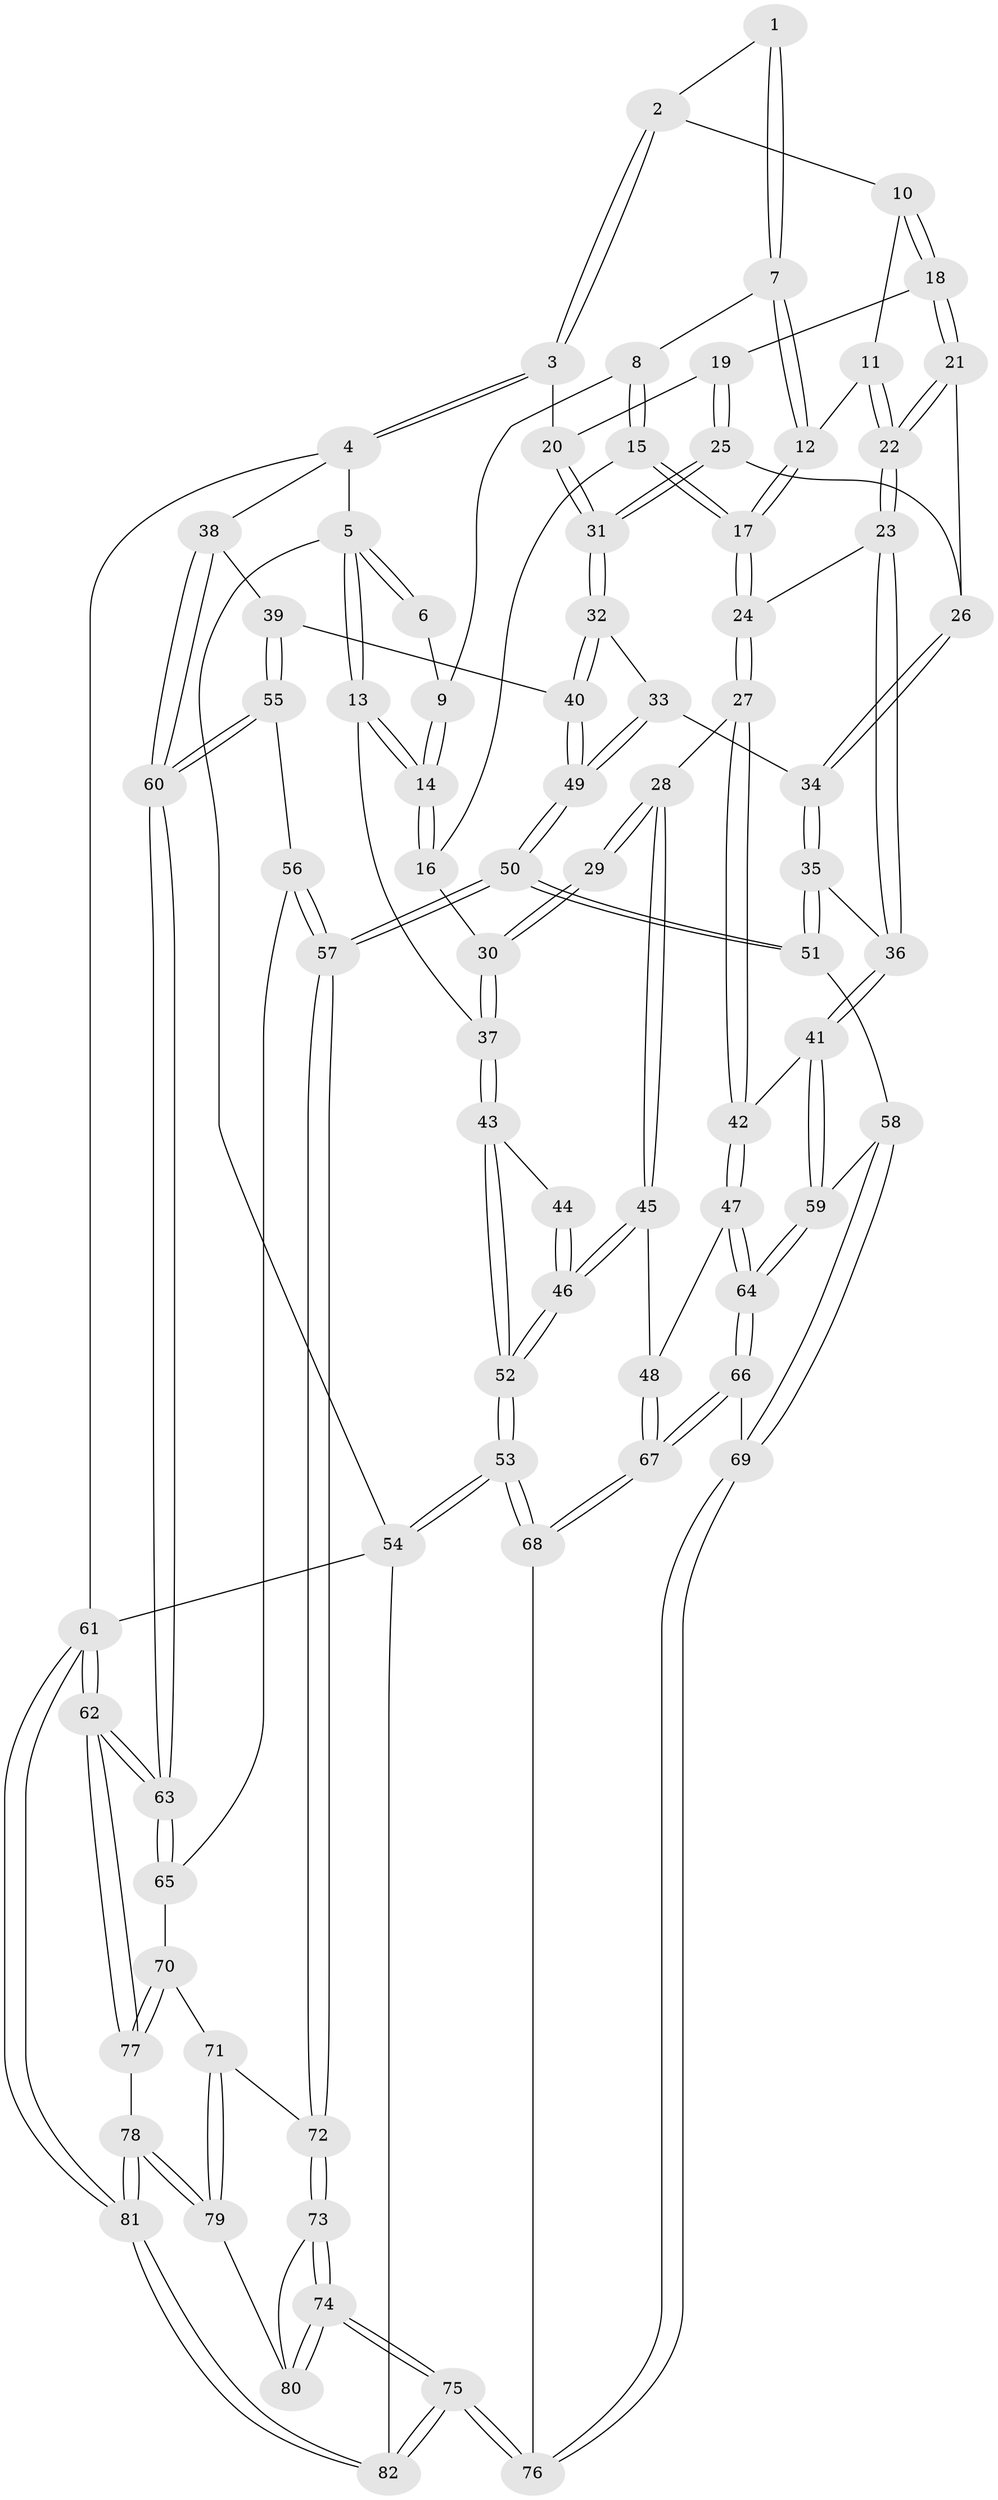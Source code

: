 // Generated by graph-tools (version 1.1) at 2025/16/03/09/25 04:16:47]
// undirected, 82 vertices, 202 edges
graph export_dot {
graph [start="1"]
  node [color=gray90,style=filled];
  1 [pos="+0.26578807225082435+0"];
  2 [pos="+0.35209887629672865+0"];
  3 [pos="+1+0"];
  4 [pos="+1+0"];
  5 [pos="+0+0"];
  6 [pos="+0.10518036471943816+0"];
  7 [pos="+0.2295230427933918+0.06752834311128214"];
  8 [pos="+0.0963785982378265+0.1325233883356426"];
  9 [pos="+0.04188836935795022+0.1232325215173052"];
  10 [pos="+0.47125657607667926+0.11583800039881866"];
  11 [pos="+0.399067544364541+0.17403956440894178"];
  12 [pos="+0.2715366735775321+0.1730509202495619"];
  13 [pos="+0+0.22901543450390804"];
  14 [pos="+0+0.22079991327915777"];
  15 [pos="+0.12509882280744722+0.2562815326288826"];
  16 [pos="+0.07115777126132448+0.26564127768750717"];
  17 [pos="+0.22927537789246846+0.2989840335935131"];
  18 [pos="+0.5778862205300995+0.1528190778146143"];
  19 [pos="+0.6900031105789193+0.12538774830964672"];
  20 [pos="+0.8306447457359728+0.05569832623751278"];
  21 [pos="+0.5014952386132899+0.3252417087236183"];
  22 [pos="+0.44356798018315635+0.3481299606121263"];
  23 [pos="+0.42711099442155004+0.3658522756935469"];
  24 [pos="+0.2416408664416496+0.34278244191355267"];
  25 [pos="+0.6187936590345776+0.34941599351410485"];
  26 [pos="+0.5825481082333113+0.35595613531502396"];
  27 [pos="+0.22055152008239376+0.3820329247496581"];
  28 [pos="+0.15620844869600664+0.4357738562622982"];
  29 [pos="+0.10036204606117005+0.41906600451186105"];
  30 [pos="+0.06792821389724617+0.38921998460388374"];
  31 [pos="+0.7307400229714733+0.40013410669640526"];
  32 [pos="+0.7452723129698617+0.4442097666565281"];
  33 [pos="+0.6279837250315372+0.4817975926538361"];
  34 [pos="+0.5863584014546287+0.48863914058978314"];
  35 [pos="+0.5709999125978977+0.5010037923810309"];
  36 [pos="+0.44867620192833263+0.48016299230662024"];
  37 [pos="+0+0.2395462155332539"];
  38 [pos="+1+0.2743199238462484"];
  39 [pos="+0.7700298438428291+0.45721638804210546"];
  40 [pos="+0.7474390025657565+0.44619010118337366"];
  41 [pos="+0.4229001823957912+0.5245251918551629"];
  42 [pos="+0.34359908664047045+0.5644357874293826"];
  43 [pos="+0+0.4238139745096252"];
  44 [pos="+0.020013917961830305+0.45582630133048174"];
  45 [pos="+0.12794871388258924+0.6310858024180667"];
  46 [pos="+0.029099736510519177+0.6951644398270002"];
  47 [pos="+0.3227569285861962+0.596542003763362"];
  48 [pos="+0.13358099084971112+0.6317145948967537"];
  49 [pos="+0.6723360269600076+0.5883783990722036"];
  50 [pos="+0.6391781479110046+0.6901305515661781"];
  51 [pos="+0.6070207061211784+0.6771528440612397"];
  52 [pos="+0+0.8942607911782471"];
  53 [pos="+0+1"];
  54 [pos="+0+1"];
  55 [pos="+0.8117201421736657+0.5360762543568135"];
  56 [pos="+0.8146819584435049+0.6180972385612215"];
  57 [pos="+0.6517580070481525+0.700105059754491"];
  58 [pos="+0.5712560486748298+0.6800878037517161"];
  59 [pos="+0.5118576016265564+0.6611306715336074"];
  60 [pos="+1+0.47653945410341614"];
  61 [pos="+1+1"];
  62 [pos="+1+0.9176687165632886"];
  63 [pos="+1+0.6493941884393746"];
  64 [pos="+0.3752577506794786+0.7131662007286792"];
  65 [pos="+0.9228767680607368+0.6880690587642936"];
  66 [pos="+0.37143529954181687+0.7277465924487243"];
  67 [pos="+0.31716214299662143+0.7846241102386605"];
  68 [pos="+0.3109863509755514+0.8086064732524458"];
  69 [pos="+0.47433721769229864+0.8078651609692769"];
  70 [pos="+0.8999394211997656+0.7233599912966879"];
  71 [pos="+0.8359134820966712+0.7872972286785053"];
  72 [pos="+0.659580813274567+0.7262803263286477"];
  73 [pos="+0.6534201765707148+0.8063672110552769"];
  74 [pos="+0.5176146859049121+1"];
  75 [pos="+0.508850810162483+1"];
  76 [pos="+0.5005609261879134+1"];
  77 [pos="+0.9262219350008872+0.8372262753910259"];
  78 [pos="+0.8309308837063009+0.9091321083845593"];
  79 [pos="+0.8296869169078921+0.907947789239901"];
  80 [pos="+0.817131672850883+0.906611131932784"];
  81 [pos="+1+1"];
  82 [pos="+0.48947707442125227+1"];
  1 -- 2;
  1 -- 7;
  1 -- 7;
  2 -- 3;
  2 -- 3;
  2 -- 10;
  3 -- 4;
  3 -- 4;
  3 -- 20;
  4 -- 5;
  4 -- 38;
  4 -- 61;
  5 -- 6;
  5 -- 6;
  5 -- 13;
  5 -- 13;
  5 -- 54;
  6 -- 9;
  7 -- 8;
  7 -- 12;
  7 -- 12;
  8 -- 9;
  8 -- 15;
  8 -- 15;
  9 -- 14;
  9 -- 14;
  10 -- 11;
  10 -- 18;
  10 -- 18;
  11 -- 12;
  11 -- 22;
  11 -- 22;
  12 -- 17;
  12 -- 17;
  13 -- 14;
  13 -- 14;
  13 -- 37;
  14 -- 16;
  14 -- 16;
  15 -- 16;
  15 -- 17;
  15 -- 17;
  16 -- 30;
  17 -- 24;
  17 -- 24;
  18 -- 19;
  18 -- 21;
  18 -- 21;
  19 -- 20;
  19 -- 25;
  19 -- 25;
  20 -- 31;
  20 -- 31;
  21 -- 22;
  21 -- 22;
  21 -- 26;
  22 -- 23;
  22 -- 23;
  23 -- 24;
  23 -- 36;
  23 -- 36;
  24 -- 27;
  24 -- 27;
  25 -- 26;
  25 -- 31;
  25 -- 31;
  26 -- 34;
  26 -- 34;
  27 -- 28;
  27 -- 42;
  27 -- 42;
  28 -- 29;
  28 -- 29;
  28 -- 45;
  28 -- 45;
  29 -- 30;
  29 -- 30;
  30 -- 37;
  30 -- 37;
  31 -- 32;
  31 -- 32;
  32 -- 33;
  32 -- 40;
  32 -- 40;
  33 -- 34;
  33 -- 49;
  33 -- 49;
  34 -- 35;
  34 -- 35;
  35 -- 36;
  35 -- 51;
  35 -- 51;
  36 -- 41;
  36 -- 41;
  37 -- 43;
  37 -- 43;
  38 -- 39;
  38 -- 60;
  38 -- 60;
  39 -- 40;
  39 -- 55;
  39 -- 55;
  40 -- 49;
  40 -- 49;
  41 -- 42;
  41 -- 59;
  41 -- 59;
  42 -- 47;
  42 -- 47;
  43 -- 44;
  43 -- 52;
  43 -- 52;
  44 -- 46;
  44 -- 46;
  45 -- 46;
  45 -- 46;
  45 -- 48;
  46 -- 52;
  46 -- 52;
  47 -- 48;
  47 -- 64;
  47 -- 64;
  48 -- 67;
  48 -- 67;
  49 -- 50;
  49 -- 50;
  50 -- 51;
  50 -- 51;
  50 -- 57;
  50 -- 57;
  51 -- 58;
  52 -- 53;
  52 -- 53;
  53 -- 54;
  53 -- 54;
  53 -- 68;
  53 -- 68;
  54 -- 82;
  54 -- 61;
  55 -- 56;
  55 -- 60;
  55 -- 60;
  56 -- 57;
  56 -- 57;
  56 -- 65;
  57 -- 72;
  57 -- 72;
  58 -- 59;
  58 -- 69;
  58 -- 69;
  59 -- 64;
  59 -- 64;
  60 -- 63;
  60 -- 63;
  61 -- 62;
  61 -- 62;
  61 -- 81;
  61 -- 81;
  62 -- 63;
  62 -- 63;
  62 -- 77;
  62 -- 77;
  63 -- 65;
  63 -- 65;
  64 -- 66;
  64 -- 66;
  65 -- 70;
  66 -- 67;
  66 -- 67;
  66 -- 69;
  67 -- 68;
  67 -- 68;
  68 -- 76;
  69 -- 76;
  69 -- 76;
  70 -- 71;
  70 -- 77;
  70 -- 77;
  71 -- 72;
  71 -- 79;
  71 -- 79;
  72 -- 73;
  72 -- 73;
  73 -- 74;
  73 -- 74;
  73 -- 80;
  74 -- 75;
  74 -- 75;
  74 -- 80;
  74 -- 80;
  75 -- 76;
  75 -- 76;
  75 -- 82;
  75 -- 82;
  77 -- 78;
  78 -- 79;
  78 -- 79;
  78 -- 81;
  78 -- 81;
  79 -- 80;
  81 -- 82;
  81 -- 82;
}

